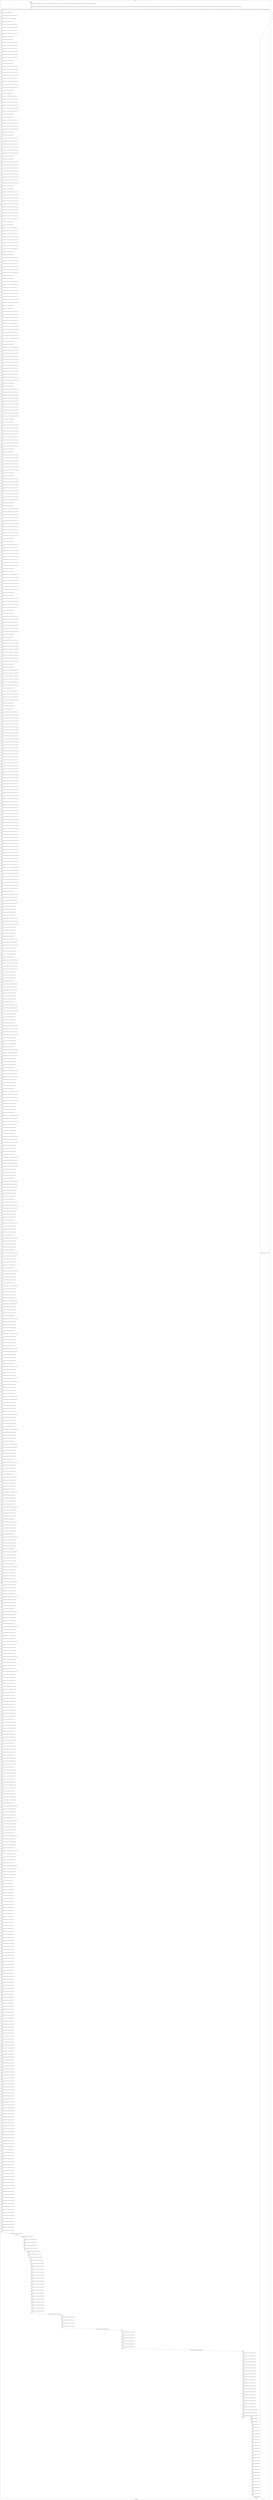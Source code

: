 digraph G {
label="Btor2XCFA";
subgraph cluster_0 {
label="main";
main_init[];
l1[];
l3[];
l4[];
l5[];
l6[];
l7[];
l8[];
l9[];
l10[];
l11[];
l12[];
l13[];
l14[];
l15[];
l16[];
l17[];
l18[];
l19[];
l20[];
l21[];
l22[];
l23[];
l24[];
l25[];
l26[];
l27[];
l28[];
l29[];
l30[];
l31[];
l32[];
l33[];
l34[];
l35[];
l36[];
l37[];
l38[];
l39[];
l40[];
l41[];
l42[];
l43[];
l44[];
l45[];
l46[];
l47[];
l48[];
l49[];
l50[];
l51[];
l52[];
l53[];
l54[];
l55[];
l56[];
l57[];
l58[];
l59[];
l60[];
l61[];
l62[];
l63[];
l64[];
l65[];
l66[];
l67[];
l68[];
l69[];
l70[];
l71[];
l72[];
l73[];
l74[];
l75[];
l76[];
l77[];
l78[];
l79[];
l80[];
l81[];
l82[];
l83[];
l84[];
l85[];
l86[];
l87[];
l88[];
l89[];
l90[];
l91[];
l92[];
l93[];
l94[];
l95[];
l96[];
l97[];
l98[];
l99[];
l100[];
l101[];
l102[];
l103[];
l104[];
l105[];
l106[];
l107[];
l108[];
l109[];
l110[];
l111[];
l112[];
l113[];
l114[];
l115[];
l116[];
l117[];
l118[];
l119[];
l120[];
l121[];
l122[];
l123[];
l124[];
l125[];
l126[];
l127[];
l128[];
l129[];
l130[];
l131[];
l132[];
l133[];
l134[];
l135[];
l136[];
l137[];
l138[];
l139[];
l140[];
l141[];
l142[];
l143[];
l144[];
l145[];
l146[];
l147[];
l148[];
l149[];
l150[];
l151[];
l152[];
l153[];
l154[];
l155[];
l156[];
l157[];
l158[];
l159[];
l160[];
l161[];
l162[];
l163[];
l164[];
l165[];
l166[];
l167[];
l168[];
l169[];
l170[];
l171[];
l172[];
l173[];
l174[];
l175[];
l176[];
l177[];
l178[];
l179[];
l180[];
l181[];
l182[];
l183[];
l184[];
l185[];
l186[];
l187[];
l188[];
l189[];
l190[];
l191[];
l192[];
l193[];
l194[];
l195[];
l196[];
l197[];
l198[];
l199[];
l200[];
l201[];
l202[];
l203[];
l204[];
l205[];
l206[];
l207[];
l208[];
l209[];
l210[];
l211[];
l212[];
l213[];
l214[];
l215[];
l216[];
l217[];
l218[];
l219[];
l220[];
l221[];
l222[];
l223[];
l224[];
l225[];
l226[];
l227[];
l228[];
l229[];
l230[];
l231[];
l232[];
l233[];
l234[];
l235[];
l236[];
l237[];
l238[];
l239[];
l240[];
l241[];
l242[];
l243[];
l244[];
l245[];
l246[];
l247[];
l248[];
l249[];
l250[];
l251[];
l252[];
l253[];
l254[];
l255[];
l256[];
l257[];
l258[];
l259[];
l260[];
l261[];
l262[];
l263[];
l264[];
l265[];
l266[];
l267[];
l268[];
l269[];
l270[];
l271[];
l272[];
l273[];
l274[];
l275[];
l276[];
l277[];
l278[];
l279[];
l280[];
l281[];
l282[];
l283[];
l284[];
l285[];
l286[];
l287[];
l288[];
l289[];
l290[];
l291[];
l292[];
l293[];
l294[];
l295[];
l296[];
l297[];
l298[];
l299[];
l300[];
l301[];
l302[];
l303[];
l304[];
l305[];
l306[];
l307[];
l308[];
l309[];
l310[];
l311[];
l312[];
l313[];
l314[];
l315[];
l316[];
l317[];
l318[];
l319[];
l320[];
l321[];
l322[];
l323[];
l324[];
l325[];
l326[];
l327[];
l328[];
l329[];
l330[];
l331[];
l332[];
l333[];
l334[];
l335[];
l336[];
l337[];
l338[];
l339[];
l340[];
l341[];
l342[];
l343[];
l344[];
l345[];
l346[];
l347[];
l348[];
l349[];
l350[];
l351[];
l352[];
l353[];
l354[];
l355[];
l356[];
l357[];
l358[];
l359[];
l360[];
l361[];
l362[];
l363[];
l364[];
l365[];
l366[];
l367[];
l368[];
l369[];
l370[];
l371[];
l372[];
l373[];
l374[];
l375[];
l376[];
l377[];
l378[];
l379[];
l380[];
l381[];
l382[];
l383[];
l384[];
l385[];
l386[];
l387[];
l388[];
l389[];
l390[];
l391[];
l392[];
l393[];
l394[];
l395[];
l396[];
l397[];
l398[];
l399[];
l400[];
l401[];
l402[];
l403[];
l404[];
l405[];
l406[];
l407[];
l408[];
l409[];
l410[];
l411[];
l412[];
l413[];
l414[];
l415[];
l416[];
l417[];
l418[];
l419[];
l420[];
l421[];
l422[];
l423[];
l424[];
l425[];
l426[];
l427[];
l428[];
l429[];
l430[];
l431[];
l432[];
l433[];
l434[];
l435[];
l436[];
l437[];
l438[];
l439[];
l440[];
l441[];
l442[];
l443[];
l444[];
l445[];
l446[];
l447[];
l448[];
l449[];
l450[];
l451[];
l452[];
l453[];
l454[];
l455[];
l456[];
l457[];
l458[];
l459[];
l460[];
l461[];
l462[];
l463[];
l464[];
l465[];
l466[];
l467[];
l468[];
l469[];
l470[];
l471[];
l472[];
l473[];
l474[];
l475[];
l476[];
l477[];
l478[];
l479[];
l480[];
l481[];
l482[];
l483[];
l484[];
l485[];
l486[];
l487[];
l488[];
l489[];
l490[];
l491[];
l492[];
l493[];
l494[];
l495[];
l496[];
l497[];
l498[];
l499[];
l500[];
l501[];
l502[];
l503[];
l504[];
l505[];
l506[];
l507[];
l508[];
l509[];
l510[];
l511[];
l512[];
l513[];
l514[];
l515[];
l516[];
l517[];
l518[];
l519[];
l520[];
l521[];
l522[];
l523[];
l524[];
l525[];
l526[];
l527[];
l528[];
l529[];
l530[];
l531[];
l532[];
l533[];
l534[];
l535[];
l536[];
l537[];
l538[];
l539[];
l540[];
l541[];
l542[];
l543[];
l544[];
l545[];
l546[];
l547[];
l548[];
l549[];
l550[];
l551[];
l552[];
l553[];
l554[];
l555[];
l556[];
l557[];
l558[];
l559[];
l560[];
l561[];
l562[];
l563[];
l564[];
l565[];
l566[];
l567[];
l568[];
l569[];
l570[];
l571[];
l572[];
l573[];
l574[];
l575[];
l576[];
l577[];
l578[];
l579[];
l580[];
l581[];
l582[];
l583[];
l584[];
l585[];
l586[];
l587[];
l588[];
l589[];
l590[];
l591[];
l592[];
l593[];
l594[];
l595[];
l596[];
l597[];
l598[];
l599[];
l600[];
l601[];
l602[];
l603[];
l604[];
l605[];
l606[];
l607[];
l608[];
l609[];
l610[];
l611[];
l612[];
l613[];
l614[];
l615[];
l616[];
l617[];
l618[];
l619[];
l620[];
l621[];
l622[];
l623[];
l624[];
l625[];
l626[];
l627[];
l628[];
l629[];
l630[];
l631[];
l632[];
l633[];
l634[];
l635[];
l636[];
l637[];
l638[];
l639[];
l640[];
l641[];
l642[];
l643[];
l644[];
l645[];
l646[];
l647[];
l648[];
l649[];
l650[];
l651[];
l652[];
l653[];
l654[];
l655[];
l656[];
l657[];
l658[];
l659[];
l660[];
l661[];
l662[];
l663[];
l664[];
l665[];
l666[];
l667[];
l668[];
l669[];
l670[];
l671[];
l672[];
l673[];
l674[];
l675[];
l676[];
l677[];
l678[];
l679[];
l680[];
l681[];
l682[];
l683[];
l684[];
l685[];
l686[];
l687[];
l688[];
l689[];
l690[];
l691[];
l692[];
l693[];
l694[];
l695[];
l696[];
l697[];
l698[];
l699[];
l700[];
l701[];
l702[];
l703[];
l704[];
l705[];
l706[];
l707[];
l708[];
l709[];
l710[];
l711[];
l712[];
l713[];
l714[];
l715[];
l716[];
l717[];
l718[];
l719[];
l720[];
l721[];
l722[];
l723[];
l724[];
l725[];
l726[];
l727[];
l728[];
l729[];
l730[];
l731[];
l732[];
l733[];
l734[];
l735[];
l736[];
l737[];
l738[];
l739[];
l740[];
l741[];
l742[];
l743[];
l744[];
l745[];
l746[];
l747[];
l748[];
l749[];
l750[];
l751[];
l752[];
l753[];
l754[];
l755[];
l756[];
l757[];
l758[];
l759[];
l760[];
l761[];
l762[];
l763[];
l764[];
l765[];
l766[];
l767[];
l768[];
l769[];
l770[];
l771[];
l772[];
l773[];
l774[];
l775[];
l776[];
l777[];
l778[];
l779[];
l780[];
l781[];
l782[];
l783[];
l784[];
l785[];
l786[];
l787[];
l788[];
l789[];
l790[];
l791[];
l792[];
l793[];
l794[];
l795[];
l796[];
l797[];
l798[];
l799[];
l800[];
l801[];
l802[];
l803[];
l804[];
l805[];
l806[];
l807[];
l808[];
main_error[];
l809[];
l810[];
l811[];
l812[];
l813[];
l814[];
l815[];
l816[];
l817[];
l818[];
l819[];
l820[];
l821[];
l822[];
l823[];
l824[];
l825[];
l826[];
l827[];
l828[];
l829[];
l830[];
l831[];
l832[];
l833[];
l834[];
l835[];
l836[];
main_init -> l1 [label="[(assign const_5 #b00000000),(assign const_58 #b0),(assign const_63 #b00000001),(assign const_64 #b00011000),(assign const_71 #b00000000),(assign const_383 #b000000000000000000000000),(assign const_385 #b00000000000000000000000000000001)] "];
l3 -> l4 [label="[(havoc input_69),(havoc input_70),(havoc input_72),(havoc input_73),(havoc input_81),(havoc input_82),(havoc input_83),(havoc input_84),(havoc input_94),(havoc input_95),(havoc input_96),(havoc input_97),(havoc input_109),(havoc input_110),(havoc input_120),(havoc input_121),(havoc input_129),(havoc input_130),(havoc input_131),(havoc input_132),(havoc input_142),(havoc input_143),(havoc input_144),(havoc input_145),(havoc input_157),(havoc input_158),(havoc input_159),(havoc input_160),(havoc input_174),(havoc input_175),(havoc input_187),(havoc input_188),(havoc input_198),(havoc input_199),(havoc input_200),(havoc input_201),(havoc input_213),(havoc input_214),(havoc input_215),(havoc input_216),(havoc input_230),(havoc input_231),(havoc input_232),(havoc input_233),(havoc input_249),(havoc input_250),(havoc input_264),(havoc input_265),(havoc input_277),(havoc input_278),(havoc input_288),(havoc input_289),(havoc input_301),(havoc input_302),(havoc input_336),(havoc input_337),(havoc input_345),(havoc input_346),(havoc input_356),(havoc input_357)] "];
l4 -> l5 [label="[(assign binary_65 (bvxor const_64 state_56))] "];
l5 -> l6 [label="[(assign comparison_66 (ite (= const_63 binary_65) #b1 #b0))] "];
l6 -> l7 [label="[(assign binary_67 (bvand (bvnot state_61) comparison_66))] "];
l7 -> l8 [label="[(assign binary_74 (bvxor const_63 state_6))] "];
l8 -> l9 [label="[(assign ternary_75 (ite (= input_73 #b1) const_71 binary_74))] "];
l9 -> l10 [label="[(assign ternary_76 (ite (= input_72 #b1) const_63 ternary_75))] "];
l10 -> l11 [label="[(assign ternary_77 (ite (= input_70 #b1) const_71 ternary_76))] "];
l11 -> l12 [label="[(assign ternary_78 (ite (= input_69 #b1) const_63 ternary_77))] "];
l12 -> l13 [label="[(assign binary_79 (bvxor const_63 ternary_78))] "];
l13 -> l14 [label="[(assign binary_85 (bvxor const_63 state_8))] "];
l14 -> l15 [label="[(assign ternary_86 (ite (= input_73 #b1) const_71 binary_85))] "];
l15 -> l16 [label="[(assign ternary_87 (ite (= input_84 #b1) const_71 ternary_86))] "];
l16 -> l17 [label="[(assign ternary_88 (ite (= input_72 #b1) const_71 ternary_87))] "];
l17 -> l18 [label="[(assign ternary_89 (ite (= input_83 #b1) const_63 ternary_88))] "];
l18 -> l19 [label="[(assign ternary_90 (ite (= input_82 #b1) const_71 ternary_89))] "];
l19 -> l20 [label="[(assign ternary_91 (ite (= input_81 #b1) const_63 ternary_90))] "];
l20 -> l21 [label="[(assign binary_92 (bvxor const_63 ternary_91))] "];
l21 -> l22 [label="[(assign binary_98 (bvxor const_63 state_10))] "];
l22 -> l23 [label="[(assign ternary_99 (ite (= input_73 #b1) const_63 binary_98))] "];
l23 -> l24 [label="[(assign ternary_100 (ite (= input_84 #b1) const_71 ternary_99))] "];
l24 -> l25 [label="[(assign ternary_101 (ite (= input_97 #b1) const_71 ternary_100))] "];
l25 -> l26 [label="[(assign ternary_102 (ite (= input_72 #b1) const_71 ternary_101))] "];
l26 -> l27 [label="[(assign ternary_103 (ite (= input_83 #b1) const_71 ternary_102))] "];
l27 -> l28 [label="[(assign ternary_104 (ite (= input_96 #b1) const_63 ternary_103))] "];
l28 -> l29 [label="[(assign ternary_105 (ite (= input_95 #b1) const_71 ternary_104))] "];
l29 -> l30 [label="[(assign ternary_106 (ite (= input_94 #b1) const_63 ternary_105))] "];
l30 -> l31 [label="[(assign binary_107 (bvxor const_63 ternary_106))] "];
l31 -> l32 [label="[(assign binary_111 (bvxor const_63 state_12))] "];
l32 -> l33 [label="[(assign ternary_112 (ite (= input_84 #b1) const_63 binary_111))] "];
l33 -> l34 [label="[(assign ternary_113 (ite (= input_97 #b1) const_71 ternary_112))] "];
l34 -> l35 [label="[(assign ternary_114 (ite (= input_83 #b1) const_71 ternary_113))] "];
l35 -> l36 [label="[(assign ternary_115 (ite (= input_96 #b1) const_71 ternary_114))] "];
l36 -> l37 [label="[(assign ternary_116 (ite (= input_110 #b1) const_71 ternary_115))] "];
l37 -> l38 [label="[(assign ternary_117 (ite (= input_109 #b1) const_63 ternary_116))] "];
l38 -> l39 [label="[(assign binary_118 (bvxor const_63 ternary_117))] "];
l39 -> l40 [label="[(assign binary_122 (bvxor const_63 state_14))] "];
l40 -> l41 [label="[(assign ternary_123 (ite (= input_97 #b1) const_63 binary_122))] "];
l41 -> l42 [label="[(assign ternary_124 (ite (= input_96 #b1) const_71 ternary_123))] "];
l42 -> l43 [label="[(assign ternary_125 (ite (= input_121 #b1) const_71 ternary_124))] "];
l43 -> l44 [label="[(assign ternary_126 (ite (= input_120 #b1) const_63 ternary_125))] "];
l44 -> l45 [label="[(assign binary_127 (bvxor const_63 ternary_126))] "];
l45 -> l46 [label="[(assign binary_133 (bvxor const_63 state_16))] "];
l46 -> l47 [label="[(assign ternary_134 (ite (= input_132 #b1) const_71 binary_133))] "];
l47 -> l48 [label="[(assign ternary_135 (ite (= input_131 #b1) const_63 ternary_134))] "];
l48 -> l49 [label="[(assign ternary_136 (ite (= input_70 #b1) const_71 ternary_135))] "];
l49 -> l50 [label="[(assign ternary_137 (ite (= input_130 #b1) const_71 ternary_136))] "];
l50 -> l51 [label="[(assign ternary_138 (ite (= input_69 #b1) const_71 ternary_137))] "];
l51 -> l52 [label="[(assign ternary_139 (ite (= input_129 #b1) const_63 ternary_138))] "];
l52 -> l53 [label="[(assign binary_140 (bvxor const_63 ternary_139))] "];
l53 -> l54 [label="[(assign binary_146 (bvxor const_63 state_18))] "];
l54 -> l55 [label="[(assign ternary_147 (ite (= input_132 #b1) const_71 binary_146))] "];
l55 -> l56 [label="[(assign ternary_148 (ite (= input_145 #b1) const_71 ternary_147))] "];
l56 -> l57 [label="[(assign ternary_149 (ite (= input_131 #b1) const_71 ternary_148))] "];
l57 -> l58 [label="[(assign ternary_150 (ite (= input_144 #b1) const_63 ternary_149))] "];
l58 -> l59 [label="[(assign ternary_151 (ite (= input_82 #b1) const_71 ternary_150))] "];
l59 -> l60 [label="[(assign ternary_152 (ite (= input_143 #b1) const_71 ternary_151))] "];
l60 -> l61 [label="[(assign ternary_153 (ite (= input_81 #b1) const_71 ternary_152))] "];
l61 -> l62 [label="[(assign ternary_154 (ite (= input_142 #b1) const_63 ternary_153))] "];
l62 -> l63 [label="[(assign binary_155 (bvxor const_63 ternary_154))] "];
l63 -> l64 [label="[(assign binary_161 (bvxor const_63 state_20))] "];
l64 -> l65 [label="[(assign ternary_162 (ite (= input_132 #b1) const_63 binary_161))] "];
l65 -> l66 [label="[(assign ternary_163 (ite (= input_145 #b1) const_71 ternary_162))] "];
l66 -> l67 [label="[(assign ternary_164 (ite (= input_160 #b1) const_71 ternary_163))] "];
l67 -> l68 [label="[(assign ternary_165 (ite (= input_131 #b1) const_71 ternary_164))] "];
l68 -> l69 [label="[(assign ternary_166 (ite (= input_144 #b1) const_71 ternary_165))] "];
l69 -> l70 [label="[(assign ternary_167 (ite (= input_159 #b1) const_63 ternary_166))] "];
l70 -> l71 [label="[(assign ternary_168 (ite (= input_95 #b1) const_71 ternary_167))] "];
l71 -> l72 [label="[(assign ternary_169 (ite (= input_158 #b1) const_71 ternary_168))] "];
l72 -> l73 [label="[(assign ternary_170 (ite (= input_94 #b1) const_71 ternary_169))] "];
l73 -> l74 [label="[(assign ternary_171 (ite (= input_157 #b1) const_63 ternary_170))] "];
l74 -> l75 [label="[(assign binary_172 (bvxor const_63 ternary_171))] "];
l75 -> l76 [label="[(assign binary_176 (bvxor const_63 state_22))] "];
l76 -> l77 [label="[(assign ternary_177 (ite (= input_145 #b1) const_63 binary_176))] "];
l77 -> l78 [label="[(assign ternary_178 (ite (= input_160 #b1) const_71 ternary_177))] "];
l78 -> l79 [label="[(assign ternary_179 (ite (= input_144 #b1) const_71 ternary_178))] "];
l79 -> l80 [label="[(assign ternary_180 (ite (= input_159 #b1) const_71 ternary_179))] "];
l80 -> l81 [label="[(assign ternary_181 (ite (= input_110 #b1) const_71 ternary_180))] "];
l81 -> l82 [label="[(assign ternary_182 (ite (= input_175 #b1) const_71 ternary_181))] "];
l82 -> l83 [label="[(assign ternary_183 (ite (= input_109 #b1) const_71 ternary_182))] "];
l83 -> l84 [label="[(assign ternary_184 (ite (= input_174 #b1) const_63 ternary_183))] "];
l84 -> l85 [label="[(assign binary_185 (bvxor const_63 ternary_184))] "];
l85 -> l86 [label="[(assign binary_189 (bvxor const_63 state_24))] "];
l86 -> l87 [label="[(assign ternary_190 (ite (= input_160 #b1) const_63 binary_189))] "];
l87 -> l88 [label="[(assign ternary_191 (ite (= input_159 #b1) const_71 ternary_190))] "];
l88 -> l89 [label="[(assign ternary_192 (ite (= input_121 #b1) const_71 ternary_191))] "];
l89 -> l90 [label="[(assign ternary_193 (ite (= input_188 #b1) const_71 ternary_192))] "];
l90 -> l91 [label="[(assign ternary_194 (ite (= input_120 #b1) const_71 ternary_193))] "];
l91 -> l92 [label="[(assign ternary_195 (ite (= input_187 #b1) const_63 ternary_194))] "];
l92 -> l93 [label="[(assign binary_196 (bvxor const_63 ternary_195))] "];
l93 -> l94 [label="[(assign binary_202 (bvxor const_63 state_26))] "];
l94 -> l95 [label="[(assign ternary_203 (ite (= input_201 #b1) const_71 binary_202))] "];
l95 -> l96 [label="[(assign ternary_204 (ite (= input_200 #b1) const_63 ternary_203))] "];
l96 -> l97 [label="[(assign ternary_205 (ite (= input_70 #b1) const_63 ternary_204))] "];
l97 -> l98 [label="[(assign ternary_206 (ite (= input_130 #b1) const_71 ternary_205))] "];
l98 -> l99 [label="[(assign ternary_207 (ite (= input_199 #b1) const_71 ternary_206))] "];
l99 -> l100 [label="[(assign ternary_208 (ite (= input_69 #b1) const_71 ternary_207))] "];
l100 -> l101 [label="[(assign ternary_209 (ite (= input_129 #b1) const_71 ternary_208))] "];
l101 -> l102 [label="[(assign ternary_210 (ite (= input_198 #b1) const_63 ternary_209))] "];
l102 -> l103 [label="[(assign binary_211 (bvxor const_63 ternary_210))] "];
l103 -> l104 [label="[(assign binary_217 (bvxor const_63 state_28))] "];
l104 -> l105 [label="[(assign ternary_218 (ite (= input_201 #b1) const_71 binary_217))] "];
l105 -> l106 [label="[(assign ternary_219 (ite (= input_216 #b1) const_71 ternary_218))] "];
l106 -> l107 [label="[(assign ternary_220 (ite (= input_200 #b1) const_71 ternary_219))] "];
l107 -> l108 [label="[(assign ternary_221 (ite (= input_215 #b1) const_63 ternary_220))] "];
l108 -> l109 [label="[(assign ternary_222 (ite (= input_82 #b1) const_63 ternary_221))] "];
l109 -> l110 [label="[(assign ternary_223 (ite (= input_143 #b1) const_71 ternary_222))] "];
l110 -> l111 [label="[(assign ternary_224 (ite (= input_214 #b1) const_71 ternary_223))] "];
l111 -> l112 [label="[(assign ternary_225 (ite (= input_81 #b1) const_71 ternary_224))] "];
l112 -> l113 [label="[(assign ternary_226 (ite (= input_142 #b1) const_71 ternary_225))] "];
l113 -> l114 [label="[(assign ternary_227 (ite (= input_213 #b1) const_63 ternary_226))] "];
l114 -> l115 [label="[(assign binary_228 (bvxor const_63 ternary_227))] "];
l115 -> l116 [label="[(assign binary_234 (bvxor const_63 state_30))] "];
l116 -> l117 [label="[(assign ternary_235 (ite (= input_201 #b1) const_63 binary_234))] "];
l117 -> l118 [label="[(assign ternary_236 (ite (= input_216 #b1) const_71 ternary_235))] "];
l118 -> l119 [label="[(assign ternary_237 (ite (= input_233 #b1) const_71 ternary_236))] "];
l119 -> l120 [label="[(assign ternary_238 (ite (= input_200 #b1) const_71 ternary_237))] "];
l120 -> l121 [label="[(assign ternary_239 (ite (= input_215 #b1) const_71 ternary_238))] "];
l121 -> l122 [label="[(assign ternary_240 (ite (= input_232 #b1) const_63 ternary_239))] "];
l122 -> l123 [label="[(assign ternary_241 (ite (= input_95 #b1) const_63 ternary_240))] "];
l123 -> l124 [label="[(assign ternary_242 (ite (= input_158 #b1) const_71 ternary_241))] "];
l124 -> l125 [label="[(assign ternary_243 (ite (= input_231 #b1) const_71 ternary_242))] "];
l125 -> l126 [label="[(assign ternary_244 (ite (= input_94 #b1) const_71 ternary_243))] "];
l126 -> l127 [label="[(assign ternary_245 (ite (= input_157 #b1) const_71 ternary_244))] "];
l127 -> l128 [label="[(assign ternary_246 (ite (= input_230 #b1) const_63 ternary_245))] "];
l128 -> l129 [label="[(assign binary_247 (bvxor const_63 ternary_246))] "];
l129 -> l130 [label="[(assign binary_251 (bvxor const_63 state_32))] "];
l130 -> l131 [label="[(assign ternary_252 (ite (= input_216 #b1) const_63 binary_251))] "];
l131 -> l132 [label="[(assign ternary_253 (ite (= input_233 #b1) const_71 ternary_252))] "];
l132 -> l133 [label="[(assign ternary_254 (ite (= input_215 #b1) const_71 ternary_253))] "];
l133 -> l134 [label="[(assign ternary_255 (ite (= input_232 #b1) const_71 ternary_254))] "];
l134 -> l135 [label="[(assign ternary_256 (ite (= input_110 #b1) const_63 ternary_255))] "];
l135 -> l136 [label="[(assign ternary_257 (ite (= input_175 #b1) const_71 ternary_256))] "];
l136 -> l137 [label="[(assign ternary_258 (ite (= input_250 #b1) const_71 ternary_257))] "];
l137 -> l138 [label="[(assign ternary_259 (ite (= input_109 #b1) const_71 ternary_258))] "];
l138 -> l139 [label="[(assign ternary_260 (ite (= input_174 #b1) const_71 ternary_259))] "];
l139 -> l140 [label="[(assign ternary_261 (ite (= input_249 #b1) const_63 ternary_260))] "];
l140 -> l141 [label="[(assign binary_262 (bvxor const_63 ternary_261))] "];
l141 -> l142 [label="[(assign binary_266 (bvxor const_63 state_34))] "];
l142 -> l143 [label="[(assign ternary_267 (ite (= input_233 #b1) const_63 binary_266))] "];
l143 -> l144 [label="[(assign ternary_268 (ite (= input_232 #b1) const_71 ternary_267))] "];
l144 -> l145 [label="[(assign ternary_269 (ite (= input_121 #b1) const_63 ternary_268))] "];
l145 -> l146 [label="[(assign ternary_270 (ite (= input_188 #b1) const_71 ternary_269))] "];
l146 -> l147 [label="[(assign ternary_271 (ite (= input_265 #b1) const_71 ternary_270))] "];
l147 -> l148 [label="[(assign ternary_272 (ite (= input_120 #b1) const_71 ternary_271))] "];
l148 -> l149 [label="[(assign ternary_273 (ite (= input_187 #b1) const_71 ternary_272))] "];
l149 -> l150 [label="[(assign ternary_274 (ite (= input_264 #b1) const_63 ternary_273))] "];
l150 -> l151 [label="[(assign binary_275 (bvxor const_63 ternary_274))] "];
l151 -> l152 [label="[(assign binary_279 (bvxor const_63 state_36))] "];
l152 -> l153 [label="[(assign ternary_280 (ite (= input_278 #b1) const_71 binary_279))] "];
l153 -> l154 [label="[(assign ternary_281 (ite (= input_277 #b1) const_63 ternary_280))] "];
l154 -> l155 [label="[(assign ternary_282 (ite (= input_130 #b1) const_63 ternary_281))] "];
l155 -> l156 [label="[(assign ternary_283 (ite (= input_199 #b1) const_71 ternary_282))] "];
l156 -> l157 [label="[(assign ternary_284 (ite (= input_129 #b1) const_71 ternary_283))] "];
l157 -> l158 [label="[(assign ternary_285 (ite (= input_198 #b1) const_71 ternary_284))] "];
l158 -> l159 [label="[(assign binary_286 (bvxor const_63 ternary_285))] "];
l159 -> l160 [label="[(assign binary_290 (bvxor const_63 state_38))] "];
l160 -> l161 [label="[(assign ternary_291 (ite (= input_278 #b1) const_71 binary_290))] "];
l161 -> l162 [label="[(assign ternary_292 (ite (= input_289 #b1) const_71 ternary_291))] "];
l162 -> l163 [label="[(assign ternary_293 (ite (= input_277 #b1) const_71 ternary_292))] "];
l163 -> l164 [label="[(assign ternary_294 (ite (= input_288 #b1) const_63 ternary_293))] "];
l164 -> l165 [label="[(assign ternary_295 (ite (= input_143 #b1) const_63 ternary_294))] "];
l165 -> l166 [label="[(assign ternary_296 (ite (= input_214 #b1) const_71 ternary_295))] "];
l166 -> l167 [label="[(assign ternary_297 (ite (= input_142 #b1) const_71 ternary_296))] "];
l167 -> l168 [label="[(assign ternary_298 (ite (= input_213 #b1) const_71 ternary_297))] "];
l168 -> l169 [label="[(assign binary_299 (bvxor const_63 ternary_298))] "];
l169 -> l170 [label="[(assign binary_303 (bvxor const_63 state_40))] "];
l170 -> l171 [label="[(assign ternary_304 (ite (= input_278 #b1) const_63 binary_303))] "];
l171 -> l172 [label="[(assign ternary_305 (ite (= input_289 #b1) const_71 ternary_304))] "];
l172 -> l173 [label="[(assign ternary_306 (ite (= input_302 #b1) const_71 ternary_305))] "];
l173 -> l174 [label="[(assign ternary_307 (ite (= input_277 #b1) const_71 ternary_306))] "];
l174 -> l175 [label="[(assign ternary_308 (ite (= input_288 #b1) const_71 ternary_307))] "];
l175 -> l176 [label="[(assign ternary_309 (ite (= input_301 #b1) const_63 ternary_308))] "];
l176 -> l177 [label="[(assign ternary_310 (ite (= input_158 #b1) const_63 ternary_309))] "];
l177 -> l178 [label="[(assign ternary_311 (ite (= input_231 #b1) const_71 ternary_310))] "];
l178 -> l179 [label="[(assign ternary_312 (ite (= input_157 #b1) const_71 ternary_311))] "];
l179 -> l180 [label="[(assign ternary_313 (ite (= input_230 #b1) const_71 ternary_312))] "];
l180 -> l181 [label="[(assign binary_314 (bvxor const_63 ternary_313))] "];
l181 -> l182 [label="[(assign binary_316 (bvxor const_63 state_42))] "];
l182 -> l183 [label="[(assign ternary_317 (ite (= input_289 #b1) const_63 binary_316))] "];
l183 -> l184 [label="[(assign ternary_318 (ite (= input_302 #b1) const_71 ternary_317))] "];
l184 -> l185 [label="[(assign ternary_319 (ite (= input_288 #b1) const_71 ternary_318))] "];
l185 -> l186 [label="[(assign ternary_320 (ite (= input_301 #b1) const_71 ternary_319))] "];
l186 -> l187 [label="[(assign ternary_321 (ite (= input_175 #b1) const_63 ternary_320))] "];
l187 -> l188 [label="[(assign ternary_322 (ite (= input_250 #b1) const_71 ternary_321))] "];
l188 -> l189 [label="[(assign ternary_323 (ite (= input_174 #b1) const_71 ternary_322))] "];
l189 -> l190 [label="[(assign ternary_324 (ite (= input_249 #b1) const_71 ternary_323))] "];
l190 -> l191 [label="[(assign binary_325 (bvxor const_63 ternary_324))] "];
l191 -> l192 [label="[(assign binary_327 (bvxor const_63 state_44))] "];
l192 -> l193 [label="[(assign ternary_328 (ite (= input_302 #b1) const_63 binary_327))] "];
l193 -> l194 [label="[(assign ternary_329 (ite (= input_301 #b1) const_71 ternary_328))] "];
l194 -> l195 [label="[(assign ternary_330 (ite (= input_188 #b1) const_63 ternary_329))] "];
l195 -> l196 [label="[(assign ternary_331 (ite (= input_265 #b1) const_71 ternary_330))] "];
l196 -> l197 [label="[(assign ternary_332 (ite (= input_187 #b1) const_71 ternary_331))] "];
l197 -> l198 [label="[(assign ternary_333 (ite (= input_264 #b1) const_71 ternary_332))] "];
l198 -> l199 [label="[(assign binary_334 (bvxor const_63 ternary_333))] "];
l199 -> l200 [label="[(assign binary_338 (bvxor const_63 state_46))] "];
l200 -> l201 [label="[(assign ternary_339 (ite (= input_337 #b1) const_71 binary_338))] "];
l201 -> l202 [label="[(assign ternary_340 (ite (= input_336 #b1) const_63 ternary_339))] "];
l202 -> l203 [label="[(assign ternary_341 (ite (= input_199 #b1) const_63 ternary_340))] "];
l203 -> l204 [label="[(assign ternary_342 (ite (= input_198 #b1) const_71 ternary_341))] "];
l204 -> l205 [label="[(assign binary_343 (bvxor const_63 ternary_342))] "];
l205 -> l206 [label="[(assign binary_347 (bvxor const_63 state_48))] "];
l206 -> l207 [label="[(assign ternary_348 (ite (= input_337 #b1) const_71 binary_347))] "];
l207 -> l208 [label="[(assign ternary_349 (ite (= input_346 #b1) const_71 ternary_348))] "];
l208 -> l209 [label="[(assign ternary_350 (ite (= input_336 #b1) const_71 ternary_349))] "];
l209 -> l210 [label="[(assign ternary_351 (ite (= input_345 #b1) const_63 ternary_350))] "];
l210 -> l211 [label="[(assign ternary_352 (ite (= input_214 #b1) const_63 ternary_351))] "];
l211 -> l212 [label="[(assign ternary_353 (ite (= input_213 #b1) const_71 ternary_352))] "];
l212 -> l213 [label="[(assign binary_354 (bvxor const_63 ternary_353))] "];
l213 -> l214 [label="[(assign binary_358 (bvxor const_63 state_50))] "];
l214 -> l215 [label="[(assign ternary_359 (ite (= input_337 #b1) const_63 binary_358))] "];
l215 -> l216 [label="[(assign ternary_360 (ite (= input_346 #b1) const_71 ternary_359))] "];
l216 -> l217 [label="[(assign ternary_361 (ite (= input_357 #b1) const_71 ternary_360))] "];
l217 -> l218 [label="[(assign ternary_362 (ite (= input_336 #b1) const_71 ternary_361))] "];
l218 -> l219 [label="[(assign ternary_363 (ite (= input_345 #b1) const_71 ternary_362))] "];
l219 -> l220 [label="[(assign ternary_364 (ite (= input_356 #b1) const_63 ternary_363))] "];
l220 -> l221 [label="[(assign ternary_365 (ite (= input_231 #b1) const_63 ternary_364))] "];
l221 -> l222 [label="[(assign ternary_366 (ite (= input_230 #b1) const_71 ternary_365))] "];
l222 -> l223 [label="[(assign binary_367 (bvxor const_63 ternary_366))] "];
l223 -> l224 [label="[(assign binary_369 (bvxor const_63 state_52))] "];
l224 -> l225 [label="[(assign ternary_370 (ite (= input_346 #b1) const_63 binary_369))] "];
l225 -> l226 [label="[(assign ternary_371 (ite (= input_357 #b1) const_71 ternary_370))] "];
l226 -> l227 [label="[(assign ternary_372 (ite (= input_345 #b1) const_71 ternary_371))] "];
l227 -> l228 [label="[(assign ternary_373 (ite (= input_356 #b1) const_71 ternary_372))] "];
l228 -> l229 [label="[(assign ternary_374 (ite (= input_250 #b1) const_63 ternary_373))] "];
l229 -> l230 [label="[(assign ternary_375 (ite (= input_249 #b1) const_71 ternary_374))] "];
l230 -> l231 [label="[(assign binary_376 (bvxor const_63 ternary_375))] "];
l231 -> l232 [label="[(assign ternary_378 (ite (= input_357 #b1) const_63 state_54))] "];
l232 -> l233 [label="[(assign ternary_379 (ite (= input_356 #b1) const_71 ternary_378))] "];
l233 -> l234 [label="[(assign ternary_380 (ite (= input_265 #b1) const_63 ternary_379))] "];
l234 -> l235 [label="[(assign ternary_381 (ite (= input_264 #b1) const_71 ternary_380))] "];
l235 -> l236 [label="[(assign binary_384 (++ const_383 binary_65))] "];
l236 -> l237 [label="[(assign binary_386 (bvsub binary_384 const_385))] "];
l237 -> l238 [label="[(assign slice_387 (extract binary_386 0 8))] "];
l238 -> l239 [label="[(assign ternary_388 (ite (= input_73 #b1) slice_387 binary_65))] "];
l239 -> l240 [label="[(assign ternary_389 (ite (= input_84 #b1) slice_387 ternary_388))] "];
l240 -> l241 [label="[(assign ternary_390 (ite (= input_97 #b1) slice_387 ternary_389))] "];
l241 -> l242 [label="[(assign ternary_391 (ite (= input_132 #b1) slice_387 ternary_390))] "];
l242 -> l243 [label="[(assign ternary_392 (ite (= input_145 #b1) slice_387 ternary_391))] "];
l243 -> l244 [label="[(assign ternary_393 (ite (= input_160 #b1) slice_387 ternary_392))] "];
l244 -> l245 [label="[(assign ternary_394 (ite (= input_201 #b1) slice_387 ternary_393))] "];
l245 -> l246 [label="[(assign ternary_395 (ite (= input_216 #b1) slice_387 ternary_394))] "];
l246 -> l247 [label="[(assign ternary_396 (ite (= input_233 #b1) slice_387 ternary_395))] "];
l247 -> l248 [label="[(assign ternary_397 (ite (= input_278 #b1) slice_387 ternary_396))] "];
l248 -> l249 [label="[(assign ternary_398 (ite (= input_289 #b1) slice_387 ternary_397))] "];
l249 -> l250 [label="[(assign ternary_399 (ite (= input_302 #b1) slice_387 ternary_398))] "];
l250 -> l251 [label="[(assign ternary_400 (ite (= input_337 #b1) slice_387 ternary_399))] "];
l251 -> l252 [label="[(assign ternary_401 (ite (= input_346 #b1) slice_387 ternary_400))] "];
l252 -> l253 [label="[(assign ternary_402 (ite (= input_357 #b1) slice_387 ternary_401))] "];
l253 -> l254 [label="[(assign ternary_403 (ite (= input_72 #b1) slice_387 ternary_402))] "];
l254 -> l255 [label="[(assign ternary_404 (ite (= input_83 #b1) slice_387 ternary_403))] "];
l255 -> l256 [label="[(assign ternary_405 (ite (= input_96 #b1) slice_387 ternary_404))] "];
l256 -> l257 [label="[(assign ternary_406 (ite (= input_131 #b1) slice_387 ternary_405))] "];
l257 -> l258 [label="[(assign ternary_407 (ite (= input_144 #b1) slice_387 ternary_406))] "];
l258 -> l259 [label="[(assign ternary_408 (ite (= input_159 #b1) slice_387 ternary_407))] "];
l259 -> l260 [label="[(assign ternary_409 (ite (= input_200 #b1) slice_387 ternary_408))] "];
l260 -> l261 [label="[(assign ternary_410 (ite (= input_215 #b1) slice_387 ternary_409))] "];
l261 -> l262 [label="[(assign ternary_411 (ite (= input_232 #b1) slice_387 ternary_410))] "];
l262 -> l263 [label="[(assign ternary_412 (ite (= input_277 #b1) slice_387 ternary_411))] "];
l263 -> l264 [label="[(assign ternary_413 (ite (= input_288 #b1) slice_387 ternary_412))] "];
l264 -> l265 [label="[(assign ternary_414 (ite (= input_301 #b1) slice_387 ternary_413))] "];
l265 -> l266 [label="[(assign ternary_415 (ite (= input_336 #b1) slice_387 ternary_414))] "];
l266 -> l267 [label="[(assign ternary_416 (ite (= input_345 #b1) slice_387 ternary_415))] "];
l267 -> l268 [label="[(assign ternary_417 (ite (= input_356 #b1) slice_387 ternary_416))] "];
l268 -> l269 [label="[(assign ternary_418 (ite (= input_70 #b1) slice_387 ternary_417))] "];
l269 -> l270 [label="[(assign ternary_419 (ite (= input_82 #b1) slice_387 ternary_418))] "];
l270 -> l271 [label="[(assign ternary_420 (ite (= input_95 #b1) slice_387 ternary_419))] "];
l271 -> l272 [label="[(assign ternary_421 (ite (= input_110 #b1) slice_387 ternary_420))] "];
l272 -> l273 [label="[(assign ternary_422 (ite (= input_121 #b1) slice_387 ternary_421))] "];
l273 -> l274 [label="[(assign ternary_423 (ite (= input_130 #b1) slice_387 ternary_422))] "];
l274 -> l275 [label="[(assign ternary_424 (ite (= input_143 #b1) slice_387 ternary_423))] "];
l275 -> l276 [label="[(assign ternary_425 (ite (= input_158 #b1) slice_387 ternary_424))] "];
l276 -> l277 [label="[(assign ternary_426 (ite (= input_175 #b1) slice_387 ternary_425))] "];
l277 -> l278 [label="[(assign ternary_427 (ite (= input_188 #b1) slice_387 ternary_426))] "];
l278 -> l279 [label="[(assign ternary_428 (ite (= input_199 #b1) slice_387 ternary_427))] "];
l279 -> l280 [label="[(assign ternary_429 (ite (= input_214 #b1) slice_387 ternary_428))] "];
l280 -> l281 [label="[(assign ternary_430 (ite (= input_231 #b1) slice_387 ternary_429))] "];
l281 -> l282 [label="[(assign ternary_431 (ite (= input_250 #b1) slice_387 ternary_430))] "];
l282 -> l283 [label="[(assign ternary_432 (ite (= input_265 #b1) slice_387 ternary_431))] "];
l283 -> l284 [label="[(assign ternary_433 (ite (= input_69 #b1) slice_387 ternary_432))] "];
l284 -> l285 [label="[(assign ternary_434 (ite (= input_81 #b1) slice_387 ternary_433))] "];
l285 -> l286 [label="[(assign ternary_435 (ite (= input_94 #b1) slice_387 ternary_434))] "];
l286 -> l287 [label="[(assign ternary_436 (ite (= input_109 #b1) slice_387 ternary_435))] "];
l287 -> l288 [label="[(assign ternary_437 (ite (= input_120 #b1) slice_387 ternary_436))] "];
l288 -> l289 [label="[(assign ternary_438 (ite (= input_129 #b1) slice_387 ternary_437))] "];
l289 -> l290 [label="[(assign ternary_439 (ite (= input_142 #b1) slice_387 ternary_438))] "];
l290 -> l291 [label="[(assign ternary_440 (ite (= input_157 #b1) slice_387 ternary_439))] "];
l291 -> l292 [label="[(assign ternary_441 (ite (= input_174 #b1) slice_387 ternary_440))] "];
l292 -> l293 [label="[(assign ternary_442 (ite (= input_187 #b1) slice_387 ternary_441))] "];
l293 -> l294 [label="[(assign ternary_443 (ite (= input_198 #b1) slice_387 ternary_442))] "];
l294 -> l295 [label="[(assign ternary_444 (ite (= input_213 #b1) slice_387 ternary_443))] "];
l295 -> l296 [label="[(assign ternary_445 (ite (= input_230 #b1) slice_387 ternary_444))] "];
l296 -> l297 [label="[(assign ternary_446 (ite (= input_249 #b1) slice_387 ternary_445))] "];
l297 -> l298 [label="[(assign ternary_447 (ite (= input_264 #b1) slice_387 ternary_446))] "];
l298 -> l299 [label="[(assign binary_448 (bvxor const_64 ternary_447))] "];
l299 -> l300 [label="[(assign comparison_451 (ite (= const_63 binary_74) #b1 #b0))] "];
l300 -> l301 [label="[(assign comparison_452 (ite (= const_63 binary_85) #b1 #b0))] "];
l301 -> l302 [label="[(assign binary_453 (bvand comparison_451 comparison_452))] "];
l302 -> l303 [label="[(assign comparison_454 (ite (= const_71 binary_98) #b1 #b0))] "];
l303 -> l304 [label="[(assign binary_455 (bvand binary_453 comparison_454))] "];
l304 -> l305 [label="[(assign binary_456 (bvand (bvnot state_59) binary_455))] "];
l305 -> l306 [label="[(assign binary_457 (bvor (bvnot input_73) binary_456))] "];
l306 -> l307 [label="[(assign binary_458 (bvand (bvnot state_59) binary_457))] "];
l307 -> l308 [label="[(assign comparison_459 (ite (= const_63 binary_98) #b1 #b0))] "];
l308 -> l309 [label="[(assign binary_460 (bvand comparison_452 comparison_459))] "];
l309 -> l310 [label="[(assign comparison_461 (ite (= const_71 binary_111) #b1 #b0))] "];
l310 -> l311 [label="[(assign binary_462 (bvand binary_460 comparison_461))] "];
l311 -> l312 [label="[(assign binary_463 (bvand (bvnot state_59) binary_462))] "];
l312 -> l313 [label="[(assign binary_464 (bvor (bvnot input_84) binary_463))] "];
l313 -> l314 [label="[(assign binary_465 (bvand binary_458 binary_464))] "];
l314 -> l315 [label="[(assign comparison_466 (ite (= const_63 binary_111) #b1 #b0))] "];
l315 -> l316 [label="[(assign binary_467 (bvand comparison_459 comparison_466))] "];
l316 -> l317 [label="[(assign comparison_468 (ite (= const_71 binary_122) #b1 #b0))] "];
l317 -> l318 [label="[(assign binary_469 (bvand binary_467 comparison_468))] "];
l318 -> l319 [label="[(assign binary_470 (bvand (bvnot state_59) binary_469))] "];
l319 -> l320 [label="[(assign binary_471 (bvor (bvnot input_97) binary_470))] "];
l320 -> l321 [label="[(assign binary_472 (bvand binary_465 binary_471))] "];
l321 -> l322 [label="[(assign comparison_473 (ite (= const_63 binary_133) #b1 #b0))] "];
l322 -> l323 [label="[(assign comparison_474 (ite (= const_63 binary_146) #b1 #b0))] "];
l323 -> l324 [label="[(assign binary_475 (bvand comparison_473 comparison_474))] "];
l324 -> l325 [label="[(assign comparison_476 (ite (= const_71 binary_161) #b1 #b0))] "];
l325 -> l326 [label="[(assign binary_477 (bvand binary_475 comparison_476))] "];
l326 -> l327 [label="[(assign binary_478 (bvand (bvnot state_59) binary_477))] "];
l327 -> l328 [label="[(assign binary_479 (bvor (bvnot input_132) binary_478))] "];
l328 -> l329 [label="[(assign binary_480 (bvand binary_472 binary_479))] "];
l329 -> l330 [label="[(assign comparison_481 (ite (= const_63 binary_161) #b1 #b0))] "];
l330 -> l331 [label="[(assign binary_482 (bvand comparison_474 comparison_481))] "];
l331 -> l332 [label="[(assign comparison_483 (ite (= const_71 binary_176) #b1 #b0))] "];
l332 -> l333 [label="[(assign binary_484 (bvand binary_482 comparison_483))] "];
l333 -> l334 [label="[(assign binary_485 (bvand (bvnot state_59) binary_484))] "];
l334 -> l335 [label="[(assign binary_486 (bvor (bvnot input_145) binary_485))] "];
l335 -> l336 [label="[(assign binary_487 (bvand binary_480 binary_486))] "];
l336 -> l337 [label="[(assign comparison_488 (ite (= const_63 binary_176) #b1 #b0))] "];
l337 -> l338 [label="[(assign binary_489 (bvand comparison_481 comparison_488))] "];
l338 -> l339 [label="[(assign comparison_490 (ite (= const_71 binary_189) #b1 #b0))] "];
l339 -> l340 [label="[(assign binary_491 (bvand binary_489 comparison_490))] "];
l340 -> l341 [label="[(assign binary_492 (bvand (bvnot state_59) binary_491))] "];
l341 -> l342 [label="[(assign binary_493 (bvor (bvnot input_160) binary_492))] "];
l342 -> l343 [label="[(assign binary_494 (bvand binary_487 binary_493))] "];
l343 -> l344 [label="[(assign comparison_495 (ite (= const_63 binary_202) #b1 #b0))] "];
l344 -> l345 [label="[(assign comparison_496 (ite (= const_63 binary_217) #b1 #b0))] "];
l345 -> l346 [label="[(assign binary_497 (bvand comparison_495 comparison_496))] "];
l346 -> l347 [label="[(assign comparison_498 (ite (= const_71 binary_234) #b1 #b0))] "];
l347 -> l348 [label="[(assign binary_499 (bvand binary_497 comparison_498))] "];
l348 -> l349 [label="[(assign binary_500 (bvand (bvnot state_59) binary_499))] "];
l349 -> l350 [label="[(assign binary_501 (bvor (bvnot input_201) binary_500))] "];
l350 -> l351 [label="[(assign binary_502 (bvand binary_494 binary_501))] "];
l351 -> l352 [label="[(assign comparison_503 (ite (= const_63 binary_234) #b1 #b0))] "];
l352 -> l353 [label="[(assign binary_504 (bvand comparison_496 comparison_503))] "];
l353 -> l354 [label="[(assign comparison_505 (ite (= const_71 binary_251) #b1 #b0))] "];
l354 -> l355 [label="[(assign binary_506 (bvand binary_504 comparison_505))] "];
l355 -> l356 [label="[(assign binary_507 (bvand (bvnot state_59) binary_506))] "];
l356 -> l357 [label="[(assign binary_508 (bvor (bvnot input_216) binary_507))] "];
l357 -> l358 [label="[(assign binary_509 (bvand binary_502 binary_508))] "];
l358 -> l359 [label="[(assign comparison_510 (ite (= const_63 binary_251) #b1 #b0))] "];
l359 -> l360 [label="[(assign binary_511 (bvand comparison_503 comparison_510))] "];
l360 -> l361 [label="[(assign comparison_512 (ite (= const_71 binary_266) #b1 #b0))] "];
l361 -> l362 [label="[(assign binary_513 (bvand binary_511 comparison_512))] "];
l362 -> l363 [label="[(assign binary_514 (bvand (bvnot state_59) binary_513))] "];
l363 -> l364 [label="[(assign binary_515 (bvor (bvnot input_233) binary_514))] "];
l364 -> l365 [label="[(assign binary_516 (bvand binary_509 binary_515))] "];
l365 -> l366 [label="[(assign comparison_517 (ite (= const_63 binary_279) #b1 #b0))] "];
l366 -> l367 [label="[(assign comparison_518 (ite (= const_63 binary_290) #b1 #b0))] "];
l367 -> l368 [label="[(assign binary_519 (bvand comparison_517 comparison_518))] "];
l368 -> l369 [label="[(assign comparison_520 (ite (= const_71 binary_303) #b1 #b0))] "];
l369 -> l370 [label="[(assign binary_521 (bvand binary_519 comparison_520))] "];
l370 -> l371 [label="[(assign binary_522 (bvand (bvnot state_59) binary_521))] "];
l371 -> l372 [label="[(assign binary_523 (bvor (bvnot input_278) binary_522))] "];
l372 -> l373 [label="[(assign binary_524 (bvand binary_516 binary_523))] "];
l373 -> l374 [label="[(assign comparison_525 (ite (= const_63 binary_303) #b1 #b0))] "];
l374 -> l375 [label="[(assign binary_526 (bvand comparison_518 comparison_525))] "];
l375 -> l376 [label="[(assign comparison_527 (ite (= const_71 binary_316) #b1 #b0))] "];
l376 -> l377 [label="[(assign binary_528 (bvand binary_526 comparison_527))] "];
l377 -> l378 [label="[(assign binary_529 (bvand (bvnot state_59) binary_528))] "];
l378 -> l379 [label="[(assign binary_530 (bvor (bvnot input_289) binary_529))] "];
l379 -> l380 [label="[(assign binary_531 (bvand binary_524 binary_530))] "];
l380 -> l381 [label="[(assign comparison_532 (ite (= const_63 binary_316) #b1 #b0))] "];
l381 -> l382 [label="[(assign binary_533 (bvand comparison_525 comparison_532))] "];
l382 -> l383 [label="[(assign comparison_534 (ite (= const_71 binary_327) #b1 #b0))] "];
l383 -> l384 [label="[(assign binary_535 (bvand binary_533 comparison_534))] "];
l384 -> l385 [label="[(assign binary_536 (bvand (bvnot state_59) binary_535))] "];
l385 -> l386 [label="[(assign binary_537 (bvor (bvnot input_302) binary_536))] "];
l386 -> l387 [label="[(assign binary_538 (bvand binary_531 binary_537))] "];
l387 -> l388 [label="[(assign comparison_539 (ite (= const_63 binary_338) #b1 #b0))] "];
l388 -> l389 [label="[(assign comparison_540 (ite (= const_63 binary_347) #b1 #b0))] "];
l389 -> l390 [label="[(assign binary_541 (bvand comparison_539 comparison_540))] "];
l390 -> l391 [label="[(assign comparison_542 (ite (= const_71 binary_358) #b1 #b0))] "];
l391 -> l392 [label="[(assign binary_543 (bvand binary_541 comparison_542))] "];
l392 -> l393 [label="[(assign binary_544 (bvand (bvnot state_59) binary_543))] "];
l393 -> l394 [label="[(assign binary_545 (bvor (bvnot input_337) binary_544))] "];
l394 -> l395 [label="[(assign binary_546 (bvand binary_538 binary_545))] "];
l395 -> l396 [label="[(assign comparison_547 (ite (= const_63 binary_358) #b1 #b0))] "];
l396 -> l397 [label="[(assign binary_548 (bvand comparison_540 comparison_547))] "];
l397 -> l398 [label="[(assign comparison_549 (ite (= const_71 binary_369) #b1 #b0))] "];
l398 -> l399 [label="[(assign binary_550 (bvand binary_548 comparison_549))] "];
l399 -> l400 [label="[(assign binary_551 (bvand (bvnot state_59) binary_550))] "];
l400 -> l401 [label="[(assign binary_552 (bvor (bvnot input_346) binary_551))] "];
l401 -> l402 [label="[(assign binary_553 (bvand binary_546 binary_552))] "];
l402 -> l403 [label="[(assign comparison_554 (ite (= const_63 binary_369) #b1 #b0))] "];
l403 -> l404 [label="[(assign binary_555 (bvand comparison_547 comparison_554))] "];
l404 -> l405 [label="[(assign comparison_556 (ite (= const_71 state_54) #b1 #b0))] "];
l405 -> l406 [label="[(assign binary_557 (bvand binary_555 comparison_556))] "];
l406 -> l407 [label="[(assign binary_558 (bvand (bvnot state_59) binary_557))] "];
l407 -> l408 [label="[(assign binary_559 (bvor (bvnot input_357) binary_558))] "];
l408 -> l409 [label="[(assign binary_560 (bvand binary_553 binary_559))] "];
l409 -> l410 [label="[(assign comparison_561 (ite (= const_71 binary_74) #b1 #b0))] "];
l410 -> l411 [label="[(assign binary_562 (bvand binary_460 comparison_561))] "];
l411 -> l412 [label="[(assign binary_563 (bvand (bvnot state_59) binary_562))] "];
l412 -> l413 [label="[(assign binary_564 (bvor (bvnot input_72) binary_563))] "];
l413 -> l414 [label="[(assign binary_565 (bvand binary_560 binary_564))] "];
l414 -> l415 [label="[(assign comparison_566 (ite (= const_71 binary_85) #b1 #b0))] "];
l415 -> l416 [label="[(assign binary_567 (bvand binary_467 comparison_566))] "];
l416 -> l417 [label="[(assign binary_568 (bvand (bvnot state_59) binary_567))] "];
l417 -> l418 [label="[(assign binary_569 (bvor (bvnot input_83) binary_568))] "];
l418 -> l419 [label="[(assign binary_570 (bvand binary_565 binary_569))] "];
l419 -> l420 [label="[(assign comparison_571 (ite (= const_63 binary_122) #b1 #b0))] "];
l420 -> l421 [label="[(assign binary_572 (bvand comparison_466 comparison_571))] "];
l421 -> l422 [label="[(assign binary_573 (bvand comparison_454 binary_572))] "];
l422 -> l423 [label="[(assign binary_574 (bvand (bvnot state_59) binary_573))] "];
l423 -> l424 [label="[(assign binary_575 (bvor (bvnot input_96) binary_574))] "];
l424 -> l425 [label="[(assign binary_576 (bvand binary_570 binary_575))] "];
l425 -> l426 [label="[(assign comparison_577 (ite (= const_71 binary_133) #b1 #b0))] "];
l426 -> l427 [label="[(assign binary_578 (bvand binary_482 comparison_577))] "];
l427 -> l428 [label="[(assign binary_579 (bvand (bvnot state_59) binary_578))] "];
l428 -> l429 [label="[(assign binary_580 (bvor (bvnot input_131) binary_579))] "];
l429 -> l430 [label="[(assign binary_581 (bvand binary_576 binary_580))] "];
l430 -> l431 [label="[(assign comparison_582 (ite (= const_71 binary_146) #b1 #b0))] "];
l431 -> l432 [label="[(assign binary_583 (bvand binary_489 comparison_582))] "];
l432 -> l433 [label="[(assign binary_584 (bvand (bvnot state_59) binary_583))] "];
l433 -> l434 [label="[(assign binary_585 (bvor (bvnot input_144) binary_584))] "];
l434 -> l435 [label="[(assign binary_586 (bvand binary_581 binary_585))] "];
l435 -> l436 [label="[(assign comparison_587 (ite (= const_63 binary_189) #b1 #b0))] "];
l436 -> l437 [label="[(assign binary_588 (bvand comparison_488 comparison_587))] "];
l437 -> l438 [label="[(assign binary_589 (bvand comparison_476 binary_588))] "];
l438 -> l439 [label="[(assign binary_590 (bvand (bvnot state_59) binary_589))] "];
l439 -> l440 [label="[(assign binary_591 (bvor (bvnot input_159) binary_590))] "];
l440 -> l441 [label="[(assign binary_592 (bvand binary_586 binary_591))] "];
l441 -> l442 [label="[(assign comparison_593 (ite (= const_71 binary_202) #b1 #b0))] "];
l442 -> l443 [label="[(assign binary_594 (bvand binary_504 comparison_593))] "];
l443 -> l444 [label="[(assign binary_595 (bvand (bvnot state_59) binary_594))] "];
l444 -> l445 [label="[(assign binary_596 (bvor (bvnot input_200) binary_595))] "];
l445 -> l446 [label="[(assign binary_597 (bvand binary_592 binary_596))] "];
l446 -> l447 [label="[(assign comparison_598 (ite (= const_71 binary_217) #b1 #b0))] "];
l447 -> l448 [label="[(assign binary_599 (bvand binary_511 comparison_598))] "];
l448 -> l449 [label="[(assign binary_600 (bvand (bvnot state_59) binary_599))] "];
l449 -> l450 [label="[(assign binary_601 (bvor (bvnot input_215) binary_600))] "];
l450 -> l451 [label="[(assign binary_602 (bvand binary_597 binary_601))] "];
l451 -> l452 [label="[(assign comparison_603 (ite (= const_63 binary_266) #b1 #b0))] "];
l452 -> l453 [label="[(assign binary_604 (bvand comparison_510 comparison_603))] "];
l453 -> l454 [label="[(assign binary_605 (bvand comparison_498 binary_604))] "];
l454 -> l455 [label="[(assign binary_606 (bvand (bvnot state_59) binary_605))] "];
l455 -> l456 [label="[(assign binary_607 (bvor (bvnot input_232) binary_606))] "];
l456 -> l457 [label="[(assign binary_608 (bvand binary_602 binary_607))] "];
l457 -> l458 [label="[(assign comparison_609 (ite (= const_71 binary_279) #b1 #b0))] "];
l458 -> l459 [label="[(assign binary_610 (bvand binary_526 comparison_609))] "];
l459 -> l460 [label="[(assign binary_611 (bvand (bvnot state_59) binary_610))] "];
l460 -> l461 [label="[(assign binary_612 (bvor (bvnot input_277) binary_611))] "];
l461 -> l462 [label="[(assign binary_613 (bvand binary_608 binary_612))] "];
l462 -> l463 [label="[(assign comparison_614 (ite (= const_71 binary_290) #b1 #b0))] "];
l463 -> l464 [label="[(assign binary_615 (bvand binary_533 comparison_614))] "];
l464 -> l465 [label="[(assign binary_616 (bvand (bvnot state_59) binary_615))] "];
l465 -> l466 [label="[(assign binary_617 (bvor (bvnot input_288) binary_616))] "];
l466 -> l467 [label="[(assign binary_618 (bvand binary_613 binary_617))] "];
l467 -> l468 [label="[(assign comparison_619 (ite (= const_63 binary_327) #b1 #b0))] "];
l468 -> l469 [label="[(assign binary_620 (bvand comparison_532 comparison_619))] "];
l469 -> l470 [label="[(assign binary_621 (bvand comparison_520 binary_620))] "];
l470 -> l471 [label="[(assign binary_622 (bvand (bvnot state_59) binary_621))] "];
l471 -> l472 [label="[(assign binary_623 (bvor (bvnot input_301) binary_622))] "];
l472 -> l473 [label="[(assign binary_624 (bvand binary_618 binary_623))] "];
l473 -> l474 [label="[(assign comparison_625 (ite (= const_71 binary_338) #b1 #b0))] "];
l474 -> l475 [label="[(assign binary_626 (bvand binary_548 comparison_625))] "];
l475 -> l476 [label="[(assign binary_627 (bvand (bvnot state_59) binary_626))] "];
l476 -> l477 [label="[(assign binary_628 (bvor (bvnot input_336) binary_627))] "];
l477 -> l478 [label="[(assign binary_629 (bvand binary_624 binary_628))] "];
l478 -> l479 [label="[(assign comparison_630 (ite (= const_71 binary_347) #b1 #b0))] "];
l479 -> l480 [label="[(assign binary_631 (bvand binary_555 comparison_630))] "];
l480 -> l481 [label="[(assign binary_632 (bvand (bvnot state_59) binary_631))] "];
l481 -> l482 [label="[(assign binary_633 (bvor (bvnot input_345) binary_632))] "];
l482 -> l483 [label="[(assign binary_634 (bvand binary_629 binary_633))] "];
l483 -> l484 [label="[(assign comparison_635 (ite (= const_63 state_54) #b1 #b0))] "];
l484 -> l485 [label="[(assign binary_636 (bvand comparison_554 comparison_635))] "];
l485 -> l486 [label="[(assign binary_637 (bvand comparison_542 binary_636))] "];
l486 -> l487 [label="[(assign binary_638 (bvand (bvnot state_59) binary_637))] "];
l487 -> l488 [label="[(assign binary_639 (bvor (bvnot input_356) binary_638))] "];
l488 -> l489 [label="[(assign binary_640 (bvand binary_634 binary_639))] "];
l489 -> l490 [label="[(assign binary_641 (bvand comparison_451 comparison_473))] "];
l490 -> l491 [label="[(assign binary_642 (bvand comparison_593 binary_641))] "];
l491 -> l492 [label="[(assign binary_643 (bvand (bvnot state_59) binary_642))] "];
l492 -> l493 [label="[(assign binary_644 (bvor (bvnot input_70) binary_643))] "];
l493 -> l494 [label="[(assign binary_645 (bvand binary_640 binary_644))] "];
l494 -> l495 [label="[(assign binary_646 (bvand comparison_452 comparison_474))] "];
l495 -> l496 [label="[(assign binary_647 (bvand comparison_598 binary_646))] "];
l496 -> l497 [label="[(assign binary_648 (bvand (bvnot state_59) binary_647))] "];
l497 -> l498 [label="[(assign binary_649 (bvor (bvnot input_82) binary_648))] "];
l498 -> l499 [label="[(assign binary_650 (bvand binary_645 binary_649))] "];
l499 -> l500 [label="[(assign binary_651 (bvand comparison_459 comparison_481))] "];
l500 -> l501 [label="[(assign binary_652 (bvand comparison_498 binary_651))] "];
l501 -> l502 [label="[(assign binary_653 (bvand (bvnot state_59) binary_652))] "];
l502 -> l503 [label="[(assign binary_654 (bvor (bvnot input_95) binary_653))] "];
l503 -> l504 [label="[(assign binary_655 (bvand binary_650 binary_654))] "];
l504 -> l505 [label="[(assign binary_656 (bvand comparison_466 comparison_488))] "];
l505 -> l506 [label="[(assign binary_657 (bvand comparison_505 binary_656))] "];
l506 -> l507 [label="[(assign binary_658 (bvand (bvnot state_59) binary_657))] "];
l507 -> l508 [label="[(assign binary_659 (bvor (bvnot input_110) binary_658))] "];
l508 -> l509 [label="[(assign binary_660 (bvand binary_655 binary_659))] "];
l509 -> l510 [label="[(assign binary_661 (bvand comparison_571 comparison_587))] "];
l510 -> l511 [label="[(assign binary_662 (bvand comparison_512 binary_661))] "];
l511 -> l512 [label="[(assign binary_663 (bvand (bvnot state_59) binary_662))] "];
l512 -> l513 [label="[(assign binary_664 (bvor (bvnot input_121) binary_663))] "];
l513 -> l514 [label="[(assign binary_665 (bvand binary_660 binary_664))] "];
l514 -> l515 [label="[(assign binary_666 (bvand comparison_473 comparison_495))] "];
l515 -> l516 [label="[(assign binary_667 (bvand comparison_609 binary_666))] "];
l516 -> l517 [label="[(assign binary_668 (bvand (bvnot state_59) binary_667))] "];
l517 -> l518 [label="[(assign binary_669 (bvor (bvnot input_130) binary_668))] "];
l518 -> l519 [label="[(assign binary_670 (bvand binary_665 binary_669))] "];
l519 -> l520 [label="[(assign binary_671 (bvand comparison_474 comparison_496))] "];
l520 -> l521 [label="[(assign binary_672 (bvand comparison_614 binary_671))] "];
l521 -> l522 [label="[(assign binary_673 (bvand (bvnot state_59) binary_672))] "];
l522 -> l523 [label="[(assign binary_674 (bvor (bvnot input_143) binary_673))] "];
l523 -> l524 [label="[(assign binary_675 (bvand binary_670 binary_674))] "];
l524 -> l525 [label="[(assign binary_676 (bvand comparison_481 comparison_503))] "];
l525 -> l526 [label="[(assign binary_677 (bvand comparison_520 binary_676))] "];
l526 -> l527 [label="[(assign binary_678 (bvand (bvnot state_59) binary_677))] "];
l527 -> l528 [label="[(assign binary_679 (bvor (bvnot input_158) binary_678))] "];
l528 -> l529 [label="[(assign binary_680 (bvand binary_675 binary_679))] "];
l529 -> l530 [label="[(assign binary_681 (bvand comparison_488 comparison_510))] "];
l530 -> l531 [label="[(assign binary_682 (bvand comparison_527 binary_681))] "];
l531 -> l532 [label="[(assign binary_683 (bvand (bvnot state_59) binary_682))] "];
l532 -> l533 [label="[(assign binary_684 (bvor (bvnot input_175) binary_683))] "];
l533 -> l534 [label="[(assign binary_685 (bvand binary_680 binary_684))] "];
l534 -> l535 [label="[(assign binary_686 (bvand comparison_587 comparison_603))] "];
l535 -> l536 [label="[(assign binary_687 (bvand comparison_534 binary_686))] "];
l536 -> l537 [label="[(assign binary_688 (bvand (bvnot state_59) binary_687))] "];
l537 -> l538 [label="[(assign binary_689 (bvor (bvnot input_188) binary_688))] "];
l538 -> l539 [label="[(assign binary_690 (bvand binary_685 binary_689))] "];
l539 -> l540 [label="[(assign binary_691 (bvand comparison_495 comparison_517))] "];
l540 -> l541 [label="[(assign binary_692 (bvand comparison_625 binary_691))] "];
l541 -> l542 [label="[(assign binary_693 (bvand (bvnot state_59) binary_692))] "];
l542 -> l543 [label="[(assign binary_694 (bvor (bvnot input_199) binary_693))] "];
l543 -> l544 [label="[(assign binary_695 (bvand binary_690 binary_694))] "];
l544 -> l545 [label="[(assign binary_696 (bvand comparison_496 comparison_518))] "];
l545 -> l546 [label="[(assign binary_697 (bvand comparison_630 binary_696))] "];
l546 -> l547 [label="[(assign binary_698 (bvand (bvnot state_59) binary_697))] "];
l547 -> l548 [label="[(assign binary_699 (bvor (bvnot input_214) binary_698))] "];
l548 -> l549 [label="[(assign binary_700 (bvand binary_695 binary_699))] "];
l549 -> l550 [label="[(assign binary_701 (bvand comparison_503 comparison_525))] "];
l550 -> l551 [label="[(assign binary_702 (bvand comparison_542 binary_701))] "];
l551 -> l552 [label="[(assign binary_703 (bvand (bvnot state_59) binary_702))] "];
l552 -> l553 [label="[(assign binary_704 (bvor (bvnot input_231) binary_703))] "];
l553 -> l554 [label="[(assign binary_705 (bvand binary_700 binary_704))] "];
l554 -> l555 [label="[(assign binary_706 (bvand comparison_510 comparison_532))] "];
l555 -> l556 [label="[(assign binary_707 (bvand comparison_549 binary_706))] "];
l556 -> l557 [label="[(assign binary_708 (bvand (bvnot state_59) binary_707))] "];
l557 -> l558 [label="[(assign binary_709 (bvor (bvnot input_250) binary_708))] "];
l558 -> l559 [label="[(assign binary_710 (bvand binary_705 binary_709))] "];
l559 -> l560 [label="[(assign binary_711 (bvand comparison_603 comparison_619))] "];
l560 -> l561 [label="[(assign binary_712 (bvand comparison_556 binary_711))] "];
l561 -> l562 [label="[(assign binary_713 (bvand (bvnot state_59) binary_712))] "];
l562 -> l563 [label="[(assign binary_714 (bvor (bvnot input_265) binary_713))] "];
l563 -> l564 [label="[(assign binary_715 (bvand binary_710 binary_714))] "];
l564 -> l565 [label="[(assign binary_716 (bvand comparison_561 binary_666))] "];
l565 -> l566 [label="[(assign binary_717 (bvand (bvnot state_59) binary_716))] "];
l566 -> l567 [label="[(assign binary_718 (bvor (bvnot input_69) binary_717))] "];
l567 -> l568 [label="[(assign binary_719 (bvand binary_715 binary_718))] "];
l568 -> l569 [label="[(assign binary_720 (bvand comparison_566 binary_671))] "];
l569 -> l570 [label="[(assign binary_721 (bvand (bvnot state_59) binary_720))] "];
l570 -> l571 [label="[(assign binary_722 (bvor (bvnot input_81) binary_721))] "];
l571 -> l572 [label="[(assign binary_723 (bvand binary_719 binary_722))] "];
l572 -> l573 [label="[(assign binary_724 (bvand comparison_454 binary_676))] "];
l573 -> l574 [label="[(assign binary_725 (bvand (bvnot state_59) binary_724))] "];
l574 -> l575 [label="[(assign binary_726 (bvor (bvnot input_94) binary_725))] "];
l575 -> l576 [label="[(assign binary_727 (bvand binary_723 binary_726))] "];
l576 -> l577 [label="[(assign binary_728 (bvand comparison_461 binary_681))] "];
l577 -> l578 [label="[(assign binary_729 (bvand (bvnot state_59) binary_728))] "];
l578 -> l579 [label="[(assign binary_730 (bvor (bvnot input_109) binary_729))] "];
l579 -> l580 [label="[(assign binary_731 (bvand binary_727 binary_730))] "];
l580 -> l581 [label="[(assign binary_732 (bvand comparison_468 binary_686))] "];
l581 -> l582 [label="[(assign binary_733 (bvand (bvnot state_59) binary_732))] "];
l582 -> l583 [label="[(assign binary_734 (bvor (bvnot input_120) binary_733))] "];
l583 -> l584 [label="[(assign binary_735 (bvand binary_731 binary_734))] "];
l584 -> l585 [label="[(assign binary_736 (bvand comparison_577 binary_691))] "];
l585 -> l586 [label="[(assign binary_737 (bvand (bvnot state_59) binary_736))] "];
l586 -> l587 [label="[(assign binary_738 (bvor (bvnot input_129) binary_737))] "];
l587 -> l588 [label="[(assign binary_739 (bvand binary_735 binary_738))] "];
l588 -> l589 [label="[(assign binary_740 (bvand comparison_582 binary_696))] "];
l589 -> l590 [label="[(assign binary_741 (bvand (bvnot state_59) binary_740))] "];
l590 -> l591 [label="[(assign binary_742 (bvor (bvnot input_142) binary_741))] "];
l591 -> l592 [label="[(assign binary_743 (bvand binary_739 binary_742))] "];
l592 -> l593 [label="[(assign binary_744 (bvand comparison_476 binary_701))] "];
l593 -> l594 [label="[(assign binary_745 (bvand (bvnot state_59) binary_744))] "];
l594 -> l595 [label="[(assign binary_746 (bvor (bvnot input_157) binary_745))] "];
l595 -> l596 [label="[(assign binary_747 (bvand binary_743 binary_746))] "];
l596 -> l597 [label="[(assign binary_748 (bvand comparison_483 binary_706))] "];
l597 -> l598 [label="[(assign binary_749 (bvand (bvnot state_59) binary_748))] "];
l598 -> l599 [label="[(assign binary_750 (bvor (bvnot input_174) binary_749))] "];
l599 -> l600 [label="[(assign binary_751 (bvand binary_747 binary_750))] "];
l600 -> l601 [label="[(assign binary_752 (bvand comparison_490 binary_711))] "];
l601 -> l602 [label="[(assign binary_753 (bvand (bvnot state_59) binary_752))] "];
l602 -> l603 [label="[(assign binary_754 (bvor (bvnot input_187) binary_753))] "];
l603 -> l604 [label="[(assign binary_755 (bvand binary_751 binary_754))] "];
l604 -> l605 [label="[(assign binary_756 (bvand comparison_517 comparison_539))] "];
l605 -> l606 [label="[(assign binary_757 (bvand comparison_593 binary_756))] "];
l606 -> l607 [label="[(assign binary_758 (bvand (bvnot state_59) binary_757))] "];
l607 -> l608 [label="[(assign binary_759 (bvor (bvnot input_198) binary_758))] "];
l608 -> l609 [label="[(assign binary_760 (bvand binary_755 binary_759))] "];
l609 -> l610 [label="[(assign binary_761 (bvand comparison_518 comparison_540))] "];
l610 -> l611 [label="[(assign binary_762 (bvand comparison_598 binary_761))] "];
l611 -> l612 [label="[(assign binary_763 (bvand (bvnot state_59) binary_762))] "];
l612 -> l613 [label="[(assign binary_764 (bvor (bvnot input_213) binary_763))] "];
l613 -> l614 [label="[(assign binary_765 (bvand binary_760 binary_764))] "];
l614 -> l615 [label="[(assign binary_766 (bvand comparison_525 comparison_547))] "];
l615 -> l616 [label="[(assign binary_767 (bvand comparison_498 binary_766))] "];
l616 -> l617 [label="[(assign binary_768 (bvand (bvnot state_59) binary_767))] "];
l617 -> l618 [label="[(assign binary_769 (bvor (bvnot input_230) binary_768))] "];
l618 -> l619 [label="[(assign binary_770 (bvand binary_765 binary_769))] "];
l619 -> l620 [label="[(assign binary_771 (bvand comparison_532 comparison_554))] "];
l620 -> l621 [label="[(assign binary_772 (bvand comparison_505 binary_771))] "];
l621 -> l622 [label="[(assign binary_773 (bvand (bvnot state_59) binary_772))] "];
l622 -> l623 [label="[(assign binary_774 (bvor (bvnot input_249) binary_773))] "];
l623 -> l624 [label="[(assign binary_775 (bvand binary_770 binary_774))] "];
l624 -> l625 [label="[(assign binary_776 (bvand comparison_619 comparison_635))] "];
l625 -> l626 [label="[(assign binary_777 (bvand comparison_512 binary_776))] "];
l626 -> l627 [label="[(assign binary_778 (bvand (bvnot state_59) binary_777))] "];
l627 -> l628 [label="[(assign binary_779 (bvor (bvnot input_264) binary_778))] "];
l628 -> l629 [label="[(assign binary_780 (bvand binary_775 binary_779))] "];
l629 -> l630 [label="[(assign binary_781 (bvor input_73 input_84))] "];
l630 -> l631 [label="[(assign binary_782 (bvor input_97 binary_781))] "];
l631 -> l632 [label="[(assign binary_783 (bvor input_132 binary_782))] "];
l632 -> l633 [label="[(assign binary_784 (bvor input_145 binary_783))] "];
l633 -> l634 [label="[(assign binary_785 (bvor input_160 binary_784))] "];
l634 -> l635 [label="[(assign binary_786 (bvor input_201 binary_785))] "];
l635 -> l636 [label="[(assign binary_787 (bvor input_216 binary_786))] "];
l636 -> l637 [label="[(assign binary_788 (bvor input_233 binary_787))] "];
l637 -> l638 [label="[(assign binary_789 (bvor input_278 binary_788))] "];
l638 -> l639 [label="[(assign binary_790 (bvor input_289 binary_789))] "];
l639 -> l640 [label="[(assign binary_791 (bvor input_302 binary_790))] "];
l640 -> l641 [label="[(assign binary_792 (bvor input_337 binary_791))] "];
l641 -> l642 [label="[(assign binary_793 (bvor input_346 binary_792))] "];
l642 -> l643 [label="[(assign binary_794 (bvor input_357 binary_793))] "];
l643 -> l644 [label="[(assign binary_795 (bvor input_72 binary_794))] "];
l644 -> l645 [label="[(assign binary_796 (bvor input_83 binary_795))] "];
l645 -> l646 [label="[(assign binary_797 (bvor input_96 binary_796))] "];
l646 -> l647 [label="[(assign binary_798 (bvor input_131 binary_797))] "];
l647 -> l648 [label="[(assign binary_799 (bvor input_144 binary_798))] "];
l648 -> l649 [label="[(assign binary_800 (bvor input_159 binary_799))] "];
l649 -> l650 [label="[(assign binary_801 (bvor input_200 binary_800))] "];
l650 -> l651 [label="[(assign binary_802 (bvor input_215 binary_801))] "];
l651 -> l652 [label="[(assign binary_803 (bvor input_232 binary_802))] "];
l652 -> l653 [label="[(assign binary_804 (bvor input_277 binary_803))] "];
l653 -> l654 [label="[(assign binary_805 (bvor input_288 binary_804))] "];
l654 -> l655 [label="[(assign binary_806 (bvor input_301 binary_805))] "];
l655 -> l656 [label="[(assign binary_807 (bvor input_336 binary_806))] "];
l656 -> l657 [label="[(assign binary_808 (bvor input_345 binary_807))] "];
l657 -> l658 [label="[(assign binary_809 (bvor input_356 binary_808))] "];
l658 -> l659 [label="[(assign binary_810 (bvor input_70 binary_809))] "];
l659 -> l660 [label="[(assign binary_811 (bvor input_82 binary_810))] "];
l660 -> l661 [label="[(assign binary_812 (bvor input_95 binary_811))] "];
l661 -> l662 [label="[(assign binary_813 (bvor input_110 binary_812))] "];
l662 -> l663 [label="[(assign binary_814 (bvor input_121 binary_813))] "];
l663 -> l664 [label="[(assign binary_815 (bvor input_130 binary_814))] "];
l664 -> l665 [label="[(assign binary_816 (bvor input_143 binary_815))] "];
l665 -> l666 [label="[(assign binary_817 (bvor input_158 binary_816))] "];
l666 -> l667 [label="[(assign binary_818 (bvor input_175 binary_817))] "];
l667 -> l668 [label="[(assign binary_819 (bvor input_188 binary_818))] "];
l668 -> l669 [label="[(assign binary_820 (bvor input_199 binary_819))] "];
l669 -> l670 [label="[(assign binary_821 (bvor input_214 binary_820))] "];
l670 -> l671 [label="[(assign binary_822 (bvor input_231 binary_821))] "];
l671 -> l672 [label="[(assign binary_823 (bvor input_250 binary_822))] "];
l672 -> l673 [label="[(assign binary_824 (bvor input_265 binary_823))] "];
l673 -> l674 [label="[(assign binary_825 (bvor input_69 binary_824))] "];
l674 -> l675 [label="[(assign binary_826 (bvor input_81 binary_825))] "];
l675 -> l676 [label="[(assign binary_827 (bvor input_94 binary_826))] "];
l676 -> l677 [label="[(assign binary_828 (bvor input_109 binary_827))] "];
l677 -> l678 [label="[(assign binary_829 (bvor input_120 binary_828))] "];
l678 -> l679 [label="[(assign binary_830 (bvor input_129 binary_829))] "];
l679 -> l680 [label="[(assign binary_831 (bvor input_142 binary_830))] "];
l680 -> l681 [label="[(assign binary_832 (bvor input_157 binary_831))] "];
l681 -> l682 [label="[(assign binary_833 (bvor input_174 binary_832))] "];
l682 -> l683 [label="[(assign binary_834 (bvor input_187 binary_833))] "];
l683 -> l684 [label="[(assign binary_835 (bvor input_198 binary_834))] "];
l684 -> l685 [label="[(assign binary_836 (bvor input_213 binary_835))] "];
l685 -> l686 [label="[(assign binary_837 (bvor input_230 binary_836))] "];
l686 -> l687 [label="[(assign binary_838 (bvor input_249 binary_837))] "];
l687 -> l688 [label="[(assign binary_839 (bvor input_264 binary_838))] "];
l688 -> l689 [label="[(assign binary_840 (bvand binary_780 binary_839))] "];
l689 -> l690 [label="[(assign binary_841 (bvand input_73 input_84))] "];
l690 -> l691 [label="[(assign binary_842 (bvand input_97 binary_781))] "];
l691 -> l692 [label="[(assign binary_843 (bvor binary_841 binary_842))] "];
l692 -> l693 [label="[(assign binary_844 (bvand input_132 binary_782))] "];
l693 -> l694 [label="[(assign binary_845 (bvor binary_843 binary_844))] "];
l694 -> l695 [label="[(assign binary_846 (bvand input_145 binary_783))] "];
l695 -> l696 [label="[(assign binary_847 (bvor binary_845 binary_846))] "];
l696 -> l697 [label="[(assign binary_848 (bvand input_160 binary_784))] "];
l697 -> l698 [label="[(assign binary_849 (bvor binary_847 binary_848))] "];
l698 -> l699 [label="[(assign binary_850 (bvand input_201 binary_785))] "];
l699 -> l700 [label="[(assign binary_851 (bvor binary_849 binary_850))] "];
l700 -> l701 [label="[(assign binary_852 (bvand input_216 binary_786))] "];
l701 -> l702 [label="[(assign binary_853 (bvor binary_851 binary_852))] "];
l702 -> l703 [label="[(assign binary_854 (bvand input_233 binary_787))] "];
l703 -> l704 [label="[(assign binary_855 (bvor binary_853 binary_854))] "];
l704 -> l705 [label="[(assign binary_856 (bvand input_278 binary_788))] "];
l705 -> l706 [label="[(assign binary_857 (bvor binary_855 binary_856))] "];
l706 -> l707 [label="[(assign binary_858 (bvand input_289 binary_789))] "];
l707 -> l708 [label="[(assign binary_859 (bvor binary_857 binary_858))] "];
l708 -> l709 [label="[(assign binary_860 (bvand input_302 binary_790))] "];
l709 -> l710 [label="[(assign binary_861 (bvor binary_859 binary_860))] "];
l710 -> l711 [label="[(assign binary_862 (bvand input_337 binary_791))] "];
l711 -> l712 [label="[(assign binary_863 (bvor binary_861 binary_862))] "];
l712 -> l713 [label="[(assign binary_864 (bvand input_346 binary_792))] "];
l713 -> l714 [label="[(assign binary_865 (bvor binary_863 binary_864))] "];
l714 -> l715 [label="[(assign binary_866 (bvand input_357 binary_793))] "];
l715 -> l716 [label="[(assign binary_867 (bvor binary_865 binary_866))] "];
l716 -> l717 [label="[(assign binary_868 (bvand input_72 binary_794))] "];
l717 -> l718 [label="[(assign binary_869 (bvor binary_867 binary_868))] "];
l718 -> l719 [label="[(assign binary_870 (bvand input_83 binary_795))] "];
l719 -> l720 [label="[(assign binary_871 (bvor binary_869 binary_870))] "];
l720 -> l721 [label="[(assign binary_872 (bvand input_96 binary_796))] "];
l721 -> l722 [label="[(assign binary_873 (bvor binary_871 binary_872))] "];
l722 -> l723 [label="[(assign binary_874 (bvand input_131 binary_797))] "];
l723 -> l724 [label="[(assign binary_875 (bvor binary_873 binary_874))] "];
l724 -> l725 [label="[(assign binary_876 (bvand input_144 binary_798))] "];
l725 -> l726 [label="[(assign binary_877 (bvor binary_875 binary_876))] "];
l726 -> l727 [label="[(assign binary_878 (bvand input_159 binary_799))] "];
l727 -> l728 [label="[(assign binary_879 (bvor binary_877 binary_878))] "];
l728 -> l729 [label="[(assign binary_880 (bvand input_200 binary_800))] "];
l729 -> l730 [label="[(assign binary_881 (bvor binary_879 binary_880))] "];
l730 -> l731 [label="[(assign binary_882 (bvand input_215 binary_801))] "];
l731 -> l732 [label="[(assign binary_883 (bvor binary_881 binary_882))] "];
l732 -> l733 [label="[(assign binary_884 (bvand input_232 binary_802))] "];
l733 -> l734 [label="[(assign binary_885 (bvor binary_883 binary_884))] "];
l734 -> l735 [label="[(assign binary_886 (bvand input_277 binary_803))] "];
l735 -> l736 [label="[(assign binary_887 (bvor binary_885 binary_886))] "];
l736 -> l737 [label="[(assign binary_888 (bvand input_288 binary_804))] "];
l737 -> l738 [label="[(assign binary_889 (bvor binary_887 binary_888))] "];
l738 -> l739 [label="[(assign binary_890 (bvand input_301 binary_805))] "];
l739 -> l740 [label="[(assign binary_891 (bvor binary_889 binary_890))] "];
l740 -> l741 [label="[(assign binary_892 (bvand input_336 binary_806))] "];
l741 -> l742 [label="[(assign binary_893 (bvor binary_891 binary_892))] "];
l742 -> l743 [label="[(assign binary_894 (bvand input_345 binary_807))] "];
l743 -> l744 [label="[(assign binary_895 (bvor binary_893 binary_894))] "];
l744 -> l745 [label="[(assign binary_896 (bvand input_356 binary_808))] "];
l745 -> l746 [label="[(assign binary_897 (bvor binary_895 binary_896))] "];
l746 -> l747 [label="[(assign binary_898 (bvand input_70 binary_809))] "];
l747 -> l748 [label="[(assign binary_899 (bvor binary_897 binary_898))] "];
l748 -> l749 [label="[(assign binary_900 (bvand input_82 binary_810))] "];
l749 -> l750 [label="[(assign binary_901 (bvor binary_899 binary_900))] "];
l750 -> l751 [label="[(assign binary_902 (bvand input_95 binary_811))] "];
l751 -> l752 [label="[(assign binary_903 (bvor binary_901 binary_902))] "];
l752 -> l753 [label="[(assign binary_904 (bvand input_110 binary_812))] "];
l753 -> l754 [label="[(assign binary_905 (bvor binary_903 binary_904))] "];
l754 -> l755 [label="[(assign binary_906 (bvand input_121 binary_813))] "];
l755 -> l756 [label="[(assign binary_907 (bvor binary_905 binary_906))] "];
l756 -> l757 [label="[(assign binary_908 (bvand input_130 binary_814))] "];
l757 -> l758 [label="[(assign binary_909 (bvor binary_907 binary_908))] "];
l758 -> l759 [label="[(assign binary_910 (bvand input_143 binary_815))] "];
l759 -> l760 [label="[(assign binary_911 (bvor binary_909 binary_910))] "];
l760 -> l761 [label="[(assign binary_912 (bvand input_158 binary_816))] "];
l761 -> l762 [label="[(assign binary_913 (bvor binary_911 binary_912))] "];
l762 -> l763 [label="[(assign binary_914 (bvand input_175 binary_817))] "];
l763 -> l764 [label="[(assign binary_915 (bvor binary_913 binary_914))] "];
l764 -> l765 [label="[(assign binary_916 (bvand input_188 binary_818))] "];
l765 -> l766 [label="[(assign binary_917 (bvor binary_915 binary_916))] "];
l766 -> l767 [label="[(assign binary_918 (bvand input_199 binary_819))] "];
l767 -> l768 [label="[(assign binary_919 (bvor binary_917 binary_918))] "];
l768 -> l769 [label="[(assign binary_920 (bvand input_214 binary_820))] "];
l769 -> l770 [label="[(assign binary_921 (bvor binary_919 binary_920))] "];
l770 -> l771 [label="[(assign binary_922 (bvand input_231 binary_821))] "];
l771 -> l772 [label="[(assign binary_923 (bvor binary_921 binary_922))] "];
l772 -> l773 [label="[(assign binary_924 (bvand input_250 binary_822))] "];
l773 -> l774 [label="[(assign binary_925 (bvor binary_923 binary_924))] "];
l774 -> l775 [label="[(assign binary_926 (bvand input_265 binary_823))] "];
l775 -> l776 [label="[(assign binary_927 (bvor binary_925 binary_926))] "];
l776 -> l777 [label="[(assign binary_928 (bvand input_69 binary_824))] "];
l777 -> l778 [label="[(assign binary_929 (bvor binary_927 binary_928))] "];
l778 -> l779 [label="[(assign binary_930 (bvand input_81 binary_825))] "];
l779 -> l780 [label="[(assign binary_931 (bvor binary_929 binary_930))] "];
l780 -> l781 [label="[(assign binary_932 (bvand input_94 binary_826))] "];
l781 -> l782 [label="[(assign binary_933 (bvor binary_931 binary_932))] "];
l782 -> l783 [label="[(assign binary_934 (bvand input_109 binary_827))] "];
l783 -> l784 [label="[(assign binary_935 (bvor binary_933 binary_934))] "];
l784 -> l785 [label="[(assign binary_936 (bvand input_120 binary_828))] "];
l785 -> l786 [label="[(assign binary_937 (bvor binary_935 binary_936))] "];
l786 -> l787 [label="[(assign binary_938 (bvand input_129 binary_829))] "];
l787 -> l788 [label="[(assign binary_939 (bvor binary_937 binary_938))] "];
l788 -> l789 [label="[(assign binary_940 (bvand input_142 binary_830))] "];
l789 -> l790 [label="[(assign binary_941 (bvor binary_939 binary_940))] "];
l790 -> l791 [label="[(assign binary_942 (bvand input_157 binary_831))] "];
l791 -> l792 [label="[(assign binary_943 (bvor binary_941 binary_942))] "];
l792 -> l793 [label="[(assign binary_944 (bvand input_174 binary_832))] "];
l793 -> l794 [label="[(assign binary_945 (bvor binary_943 binary_944))] "];
l794 -> l795 [label="[(assign binary_946 (bvand input_187 binary_833))] "];
l795 -> l796 [label="[(assign binary_947 (bvor binary_945 binary_946))] "];
l796 -> l797 [label="[(assign binary_948 (bvand input_198 binary_834))] "];
l797 -> l798 [label="[(assign binary_949 (bvor binary_947 binary_948))] "];
l798 -> l799 [label="[(assign binary_950 (bvand input_213 binary_835))] "];
l799 -> l800 [label="[(assign binary_951 (bvor binary_949 binary_950))] "];
l800 -> l801 [label="[(assign binary_952 (bvand input_230 binary_836))] "];
l801 -> l802 [label="[(assign binary_953 (bvor binary_951 binary_952))] "];
l802 -> l803 [label="[(assign binary_954 (bvand input_249 binary_837))] "];
l803 -> l804 [label="[(assign binary_955 (bvor binary_953 binary_954))] "];
l804 -> l805 [label="[(assign binary_956 (bvand input_264 binary_838))] "];
l805 -> l806 [label="[(assign binary_957 (bvor binary_955 binary_956))] "];
l806 -> l807 [label="[(assign binary_958 (bvand binary_840 (bvnot binary_957)))] "];
l807 -> l808 [label="[(assign binary_959 (bvand binary_958 (bvnot state_61)))] "];
l808 -> main_error [label="[(assume (= binary_67 #b1))] "];
l808 -> l809 [label="[(assume (not (= binary_67 #b1)))] "];
l809 -> l810 [label="[(assign state_6 binary_79)] "];
l810 -> l811 [label="[(assign state_8 binary_92)] "];
l811 -> l812 [label="[(assign state_10 binary_107)] "];
l812 -> l813 [label="[(assign state_12 binary_118)] "];
l813 -> l814 [label="[(assign state_14 binary_127)] "];
l814 -> l815 [label="[(assign state_16 binary_140)] "];
l815 -> l816 [label="[(assign state_18 binary_155)] "];
l816 -> l817 [label="[(assign state_20 binary_172)] "];
l817 -> l818 [label="[(assign state_22 binary_185)] "];
l818 -> l819 [label="[(assign state_24 binary_196)] "];
l819 -> l820 [label="[(assign state_26 binary_211)] "];
l820 -> l821 [label="[(assign state_28 binary_228)] "];
l821 -> l822 [label="[(assign state_30 binary_247)] "];
l822 -> l823 [label="[(assign state_32 binary_262)] "];
l823 -> l824 [label="[(assign state_34 binary_275)] "];
l824 -> l825 [label="[(assign state_36 binary_286)] "];
l825 -> l826 [label="[(assign state_38 binary_299)] "];
l826 -> l827 [label="[(assign state_40 binary_314)] "];
l827 -> l828 [label="[(assign state_42 binary_325)] "];
l828 -> l829 [label="[(assign state_44 binary_334)] "];
l829 -> l830 [label="[(assign state_46 binary_343)] "];
l830 -> l831 [label="[(assign state_48 binary_354)] "];
l831 -> l832 [label="[(assign state_50 binary_367)] "];
l832 -> l833 [label="[(assign state_52 binary_376)] "];
l833 -> l834 [label="[(assign state_54 ternary_381)] "];
l834 -> l835 [label="[(assign state_56 binary_448)] "];
l835 -> l836 [label="[(assign state_59 state_59)] "];
l836 -> l3 [label="[(assign state_61 (bvnot binary_959))] "];
l1 -> l3 [label="[(assign state_6 #b00000000),(assign state_8 #b00000000),(assign state_10 #b00000000),(assign state_12 #b00000000),(assign state_14 #b00000000),(assign state_16 #b00000000),(assign state_18 #b00000000),(assign state_20 #b00000000),(assign state_22 #b00000000),(assign state_24 #b00000000),(assign state_26 #b00000000),(assign state_28 #b00000000),(assign state_30 #b00000000),(assign state_32 #b00000000),(assign state_34 #b00000000),(assign state_36 #b00000000),(assign state_38 #b00000000),(assign state_40 #b00000000),(assign state_42 #b00000000),(assign state_44 #b00000000),(assign state_46 #b00000000),(assign state_48 #b00000000),(assign state_50 #b00000000),(assign state_52 #b00000000),(assign state_54 #b00000000),(assign state_56 #b00000000),(assign state_59 #b0),(assign state_61 #b0)] "];

}
}
